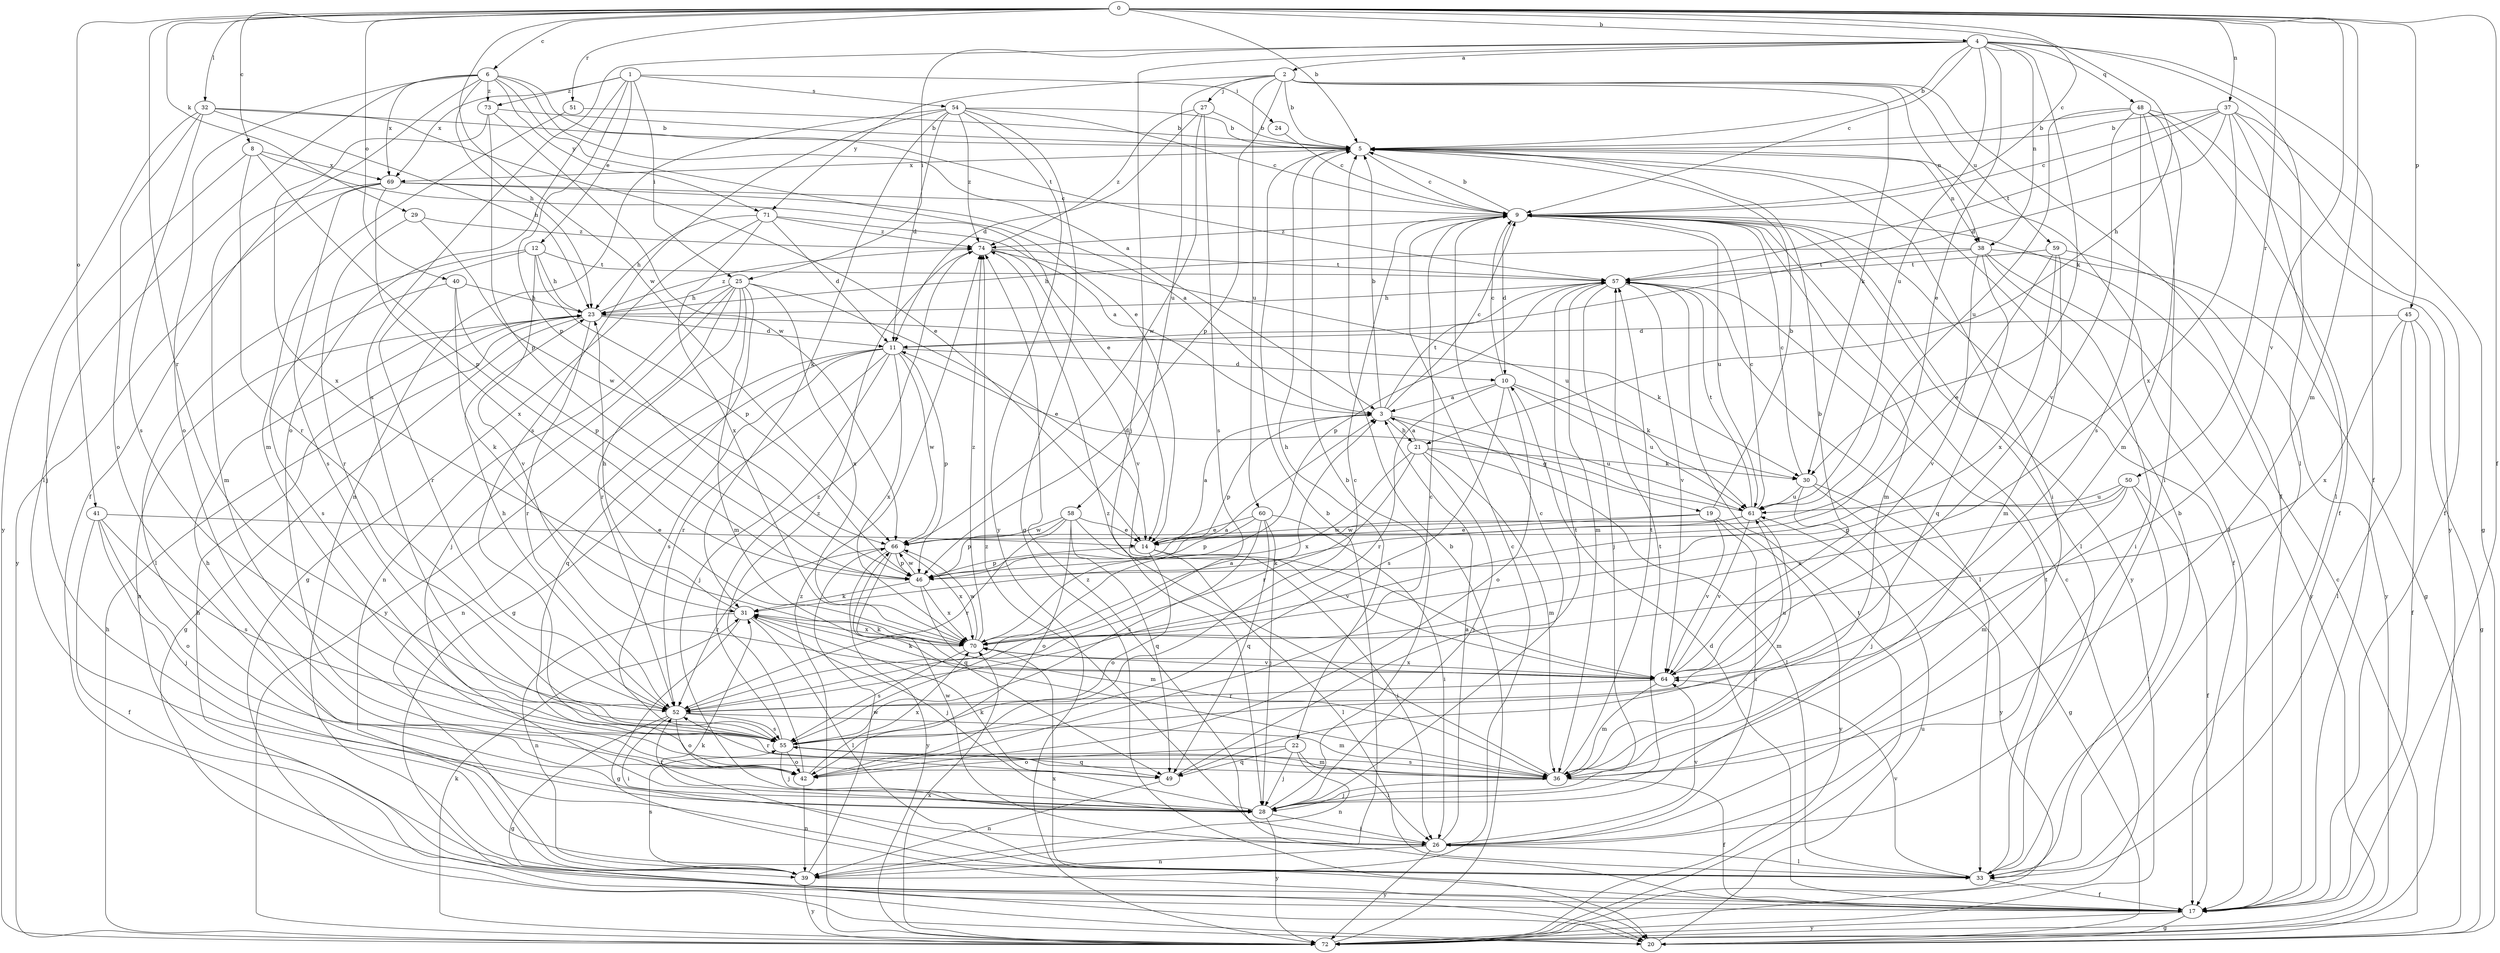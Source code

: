 strict digraph  {
0;
1;
2;
3;
4;
5;
6;
8;
9;
10;
11;
12;
14;
17;
19;
20;
21;
22;
23;
24;
25;
26;
27;
28;
29;
30;
31;
32;
33;
36;
37;
38;
39;
40;
41;
42;
45;
46;
48;
49;
50;
51;
52;
54;
55;
57;
58;
59;
60;
61;
64;
66;
69;
70;
71;
72;
73;
74;
0 -> 4  [label=b];
0 -> 5  [label=b];
0 -> 6  [label=c];
0 -> 8  [label=c];
0 -> 9  [label=c];
0 -> 17  [label=f];
0 -> 21  [label=h];
0 -> 29  [label=k];
0 -> 32  [label=l];
0 -> 36  [label=m];
0 -> 37  [label=n];
0 -> 40  [label=o];
0 -> 41  [label=o];
0 -> 45  [label=p];
0 -> 50  [label=r];
0 -> 51  [label=r];
0 -> 52  [label=r];
0 -> 64  [label=v];
0 -> 66  [label=w];
1 -> 12  [label=e];
1 -> 24  [label=i];
1 -> 25  [label=i];
1 -> 42  [label=o];
1 -> 46  [label=p];
1 -> 54  [label=s];
1 -> 69  [label=x];
1 -> 73  [label=z];
2 -> 5  [label=b];
2 -> 17  [label=f];
2 -> 27  [label=j];
2 -> 30  [label=k];
2 -> 38  [label=n];
2 -> 46  [label=p];
2 -> 58  [label=u];
2 -> 59  [label=u];
2 -> 60  [label=u];
2 -> 71  [label=y];
3 -> 5  [label=b];
3 -> 9  [label=c];
3 -> 19  [label=g];
3 -> 21  [label=h];
3 -> 46  [label=p];
3 -> 57  [label=t];
3 -> 61  [label=u];
4 -> 2  [label=a];
4 -> 5  [label=b];
4 -> 9  [label=c];
4 -> 14  [label=e];
4 -> 17  [label=f];
4 -> 25  [label=i];
4 -> 28  [label=j];
4 -> 30  [label=k];
4 -> 33  [label=l];
4 -> 38  [label=n];
4 -> 48  [label=q];
4 -> 55  [label=s];
4 -> 61  [label=u];
5 -> 9  [label=c];
5 -> 17  [label=f];
5 -> 22  [label=h];
5 -> 26  [label=i];
5 -> 38  [label=n];
5 -> 69  [label=x];
6 -> 3  [label=a];
6 -> 14  [label=e];
6 -> 17  [label=f];
6 -> 23  [label=h];
6 -> 33  [label=l];
6 -> 42  [label=o];
6 -> 57  [label=t];
6 -> 69  [label=x];
6 -> 71  [label=y];
6 -> 73  [label=z];
8 -> 14  [label=e];
8 -> 28  [label=j];
8 -> 46  [label=p];
8 -> 52  [label=r];
8 -> 69  [label=x];
9 -> 5  [label=b];
9 -> 10  [label=d];
9 -> 17  [label=f];
9 -> 33  [label=l];
9 -> 36  [label=m];
9 -> 61  [label=u];
9 -> 72  [label=y];
9 -> 74  [label=z];
10 -> 3  [label=a];
10 -> 9  [label=c];
10 -> 30  [label=k];
10 -> 42  [label=o];
10 -> 52  [label=r];
10 -> 55  [label=s];
10 -> 61  [label=u];
11 -> 10  [label=d];
11 -> 28  [label=j];
11 -> 39  [label=n];
11 -> 46  [label=p];
11 -> 49  [label=q];
11 -> 52  [label=r];
11 -> 55  [label=s];
11 -> 66  [label=w];
11 -> 70  [label=x];
12 -> 23  [label=h];
12 -> 33  [label=l];
12 -> 46  [label=p];
12 -> 52  [label=r];
12 -> 57  [label=t];
12 -> 64  [label=v];
14 -> 3  [label=a];
14 -> 26  [label=i];
14 -> 33  [label=l];
14 -> 42  [label=o];
14 -> 46  [label=p];
17 -> 10  [label=d];
17 -> 20  [label=g];
17 -> 23  [label=h];
17 -> 70  [label=x];
17 -> 72  [label=y];
17 -> 74  [label=z];
19 -> 5  [label=b];
19 -> 14  [label=e];
19 -> 26  [label=i];
19 -> 64  [label=v];
19 -> 66  [label=w];
19 -> 72  [label=y];
20 -> 9  [label=c];
20 -> 61  [label=u];
21 -> 3  [label=a];
21 -> 28  [label=j];
21 -> 30  [label=k];
21 -> 33  [label=l];
21 -> 36  [label=m];
21 -> 52  [label=r];
21 -> 70  [label=x];
22 -> 26  [label=i];
22 -> 28  [label=j];
22 -> 39  [label=n];
22 -> 42  [label=o];
22 -> 49  [label=q];
23 -> 11  [label=d];
23 -> 20  [label=g];
23 -> 30  [label=k];
23 -> 39  [label=n];
23 -> 52  [label=r];
23 -> 74  [label=z];
24 -> 9  [label=c];
25 -> 14  [label=e];
25 -> 20  [label=g];
25 -> 23  [label=h];
25 -> 28  [label=j];
25 -> 36  [label=m];
25 -> 39  [label=n];
25 -> 52  [label=r];
25 -> 70  [label=x];
25 -> 72  [label=y];
26 -> 3  [label=a];
26 -> 33  [label=l];
26 -> 39  [label=n];
26 -> 64  [label=v];
26 -> 66  [label=w];
26 -> 72  [label=y];
26 -> 74  [label=z];
27 -> 5  [label=b];
27 -> 11  [label=d];
27 -> 55  [label=s];
27 -> 66  [label=w];
27 -> 74  [label=z];
28 -> 5  [label=b];
28 -> 9  [label=c];
28 -> 23  [label=h];
28 -> 26  [label=i];
28 -> 31  [label=k];
28 -> 52  [label=r];
28 -> 57  [label=t];
28 -> 72  [label=y];
29 -> 52  [label=r];
29 -> 66  [label=w];
29 -> 74  [label=z];
30 -> 9  [label=c];
30 -> 20  [label=g];
30 -> 28  [label=j];
30 -> 61  [label=u];
30 -> 72  [label=y];
31 -> 20  [label=g];
31 -> 23  [label=h];
31 -> 28  [label=j];
31 -> 33  [label=l];
31 -> 39  [label=n];
31 -> 70  [label=x];
32 -> 5  [label=b];
32 -> 14  [label=e];
32 -> 23  [label=h];
32 -> 42  [label=o];
32 -> 55  [label=s];
32 -> 72  [label=y];
33 -> 5  [label=b];
33 -> 17  [label=f];
33 -> 31  [label=k];
33 -> 57  [label=t];
33 -> 64  [label=v];
36 -> 17  [label=f];
36 -> 28  [label=j];
36 -> 55  [label=s];
36 -> 57  [label=t];
36 -> 74  [label=z];
37 -> 5  [label=b];
37 -> 9  [label=c];
37 -> 11  [label=d];
37 -> 17  [label=f];
37 -> 20  [label=g];
37 -> 33  [label=l];
37 -> 57  [label=t];
37 -> 70  [label=x];
38 -> 20  [label=g];
38 -> 23  [label=h];
38 -> 26  [label=i];
38 -> 49  [label=q];
38 -> 57  [label=t];
38 -> 64  [label=v];
38 -> 72  [label=y];
39 -> 5  [label=b];
39 -> 9  [label=c];
39 -> 55  [label=s];
39 -> 66  [label=w];
39 -> 72  [label=y];
40 -> 23  [label=h];
40 -> 31  [label=k];
40 -> 46  [label=p];
40 -> 55  [label=s];
41 -> 14  [label=e];
41 -> 17  [label=f];
41 -> 28  [label=j];
41 -> 42  [label=o];
41 -> 55  [label=s];
42 -> 9  [label=c];
42 -> 39  [label=n];
42 -> 70  [label=x];
42 -> 74  [label=z];
45 -> 11  [label=d];
45 -> 17  [label=f];
45 -> 20  [label=g];
45 -> 33  [label=l];
45 -> 70  [label=x];
46 -> 31  [label=k];
46 -> 36  [label=m];
46 -> 66  [label=w];
46 -> 70  [label=x];
48 -> 5  [label=b];
48 -> 17  [label=f];
48 -> 26  [label=i];
48 -> 36  [label=m];
48 -> 55  [label=s];
48 -> 61  [label=u];
48 -> 64  [label=v];
48 -> 72  [label=y];
49 -> 39  [label=n];
49 -> 52  [label=r];
49 -> 57  [label=t];
50 -> 17  [label=f];
50 -> 33  [label=l];
50 -> 36  [label=m];
50 -> 46  [label=p];
50 -> 61  [label=u];
50 -> 70  [label=x];
51 -> 5  [label=b];
51 -> 36  [label=m];
52 -> 3  [label=a];
52 -> 20  [label=g];
52 -> 23  [label=h];
52 -> 26  [label=i];
52 -> 36  [label=m];
52 -> 42  [label=o];
52 -> 55  [label=s];
52 -> 61  [label=u];
54 -> 5  [label=b];
54 -> 9  [label=c];
54 -> 11  [label=d];
54 -> 20  [label=g];
54 -> 31  [label=k];
54 -> 39  [label=n];
54 -> 55  [label=s];
54 -> 72  [label=y];
54 -> 74  [label=z];
55 -> 9  [label=c];
55 -> 28  [label=j];
55 -> 36  [label=m];
55 -> 42  [label=o];
55 -> 49  [label=q];
55 -> 74  [label=z];
57 -> 23  [label=h];
57 -> 28  [label=j];
57 -> 33  [label=l];
57 -> 36  [label=m];
57 -> 46  [label=p];
57 -> 64  [label=v];
58 -> 14  [label=e];
58 -> 42  [label=o];
58 -> 46  [label=p];
58 -> 49  [label=q];
58 -> 52  [label=r];
58 -> 64  [label=v];
58 -> 66  [label=w];
59 -> 14  [label=e];
59 -> 36  [label=m];
59 -> 57  [label=t];
59 -> 70  [label=x];
59 -> 72  [label=y];
60 -> 14  [label=e];
60 -> 26  [label=i];
60 -> 28  [label=j];
60 -> 46  [label=p];
60 -> 49  [label=q];
60 -> 55  [label=s];
61 -> 9  [label=c];
61 -> 11  [label=d];
61 -> 31  [label=k];
61 -> 36  [label=m];
61 -> 57  [label=t];
61 -> 64  [label=v];
61 -> 66  [label=w];
64 -> 5  [label=b];
64 -> 31  [label=k];
64 -> 36  [label=m];
64 -> 52  [label=r];
64 -> 70  [label=x];
66 -> 46  [label=p];
66 -> 49  [label=q];
66 -> 52  [label=r];
66 -> 70  [label=x];
66 -> 72  [label=y];
69 -> 3  [label=a];
69 -> 9  [label=c];
69 -> 36  [label=m];
69 -> 55  [label=s];
69 -> 70  [label=x];
69 -> 72  [label=y];
70 -> 3  [label=a];
70 -> 31  [label=k];
70 -> 55  [label=s];
70 -> 64  [label=v];
70 -> 66  [label=w];
70 -> 74  [label=z];
71 -> 3  [label=a];
71 -> 11  [label=d];
71 -> 20  [label=g];
71 -> 23  [label=h];
71 -> 70  [label=x];
71 -> 74  [label=z];
72 -> 5  [label=b];
72 -> 9  [label=c];
72 -> 23  [label=h];
72 -> 31  [label=k];
72 -> 57  [label=t];
72 -> 70  [label=x];
72 -> 74  [label=z];
73 -> 5  [label=b];
73 -> 46  [label=p];
73 -> 66  [label=w];
73 -> 70  [label=x];
74 -> 57  [label=t];
74 -> 61  [label=u];
74 -> 64  [label=v];
}
